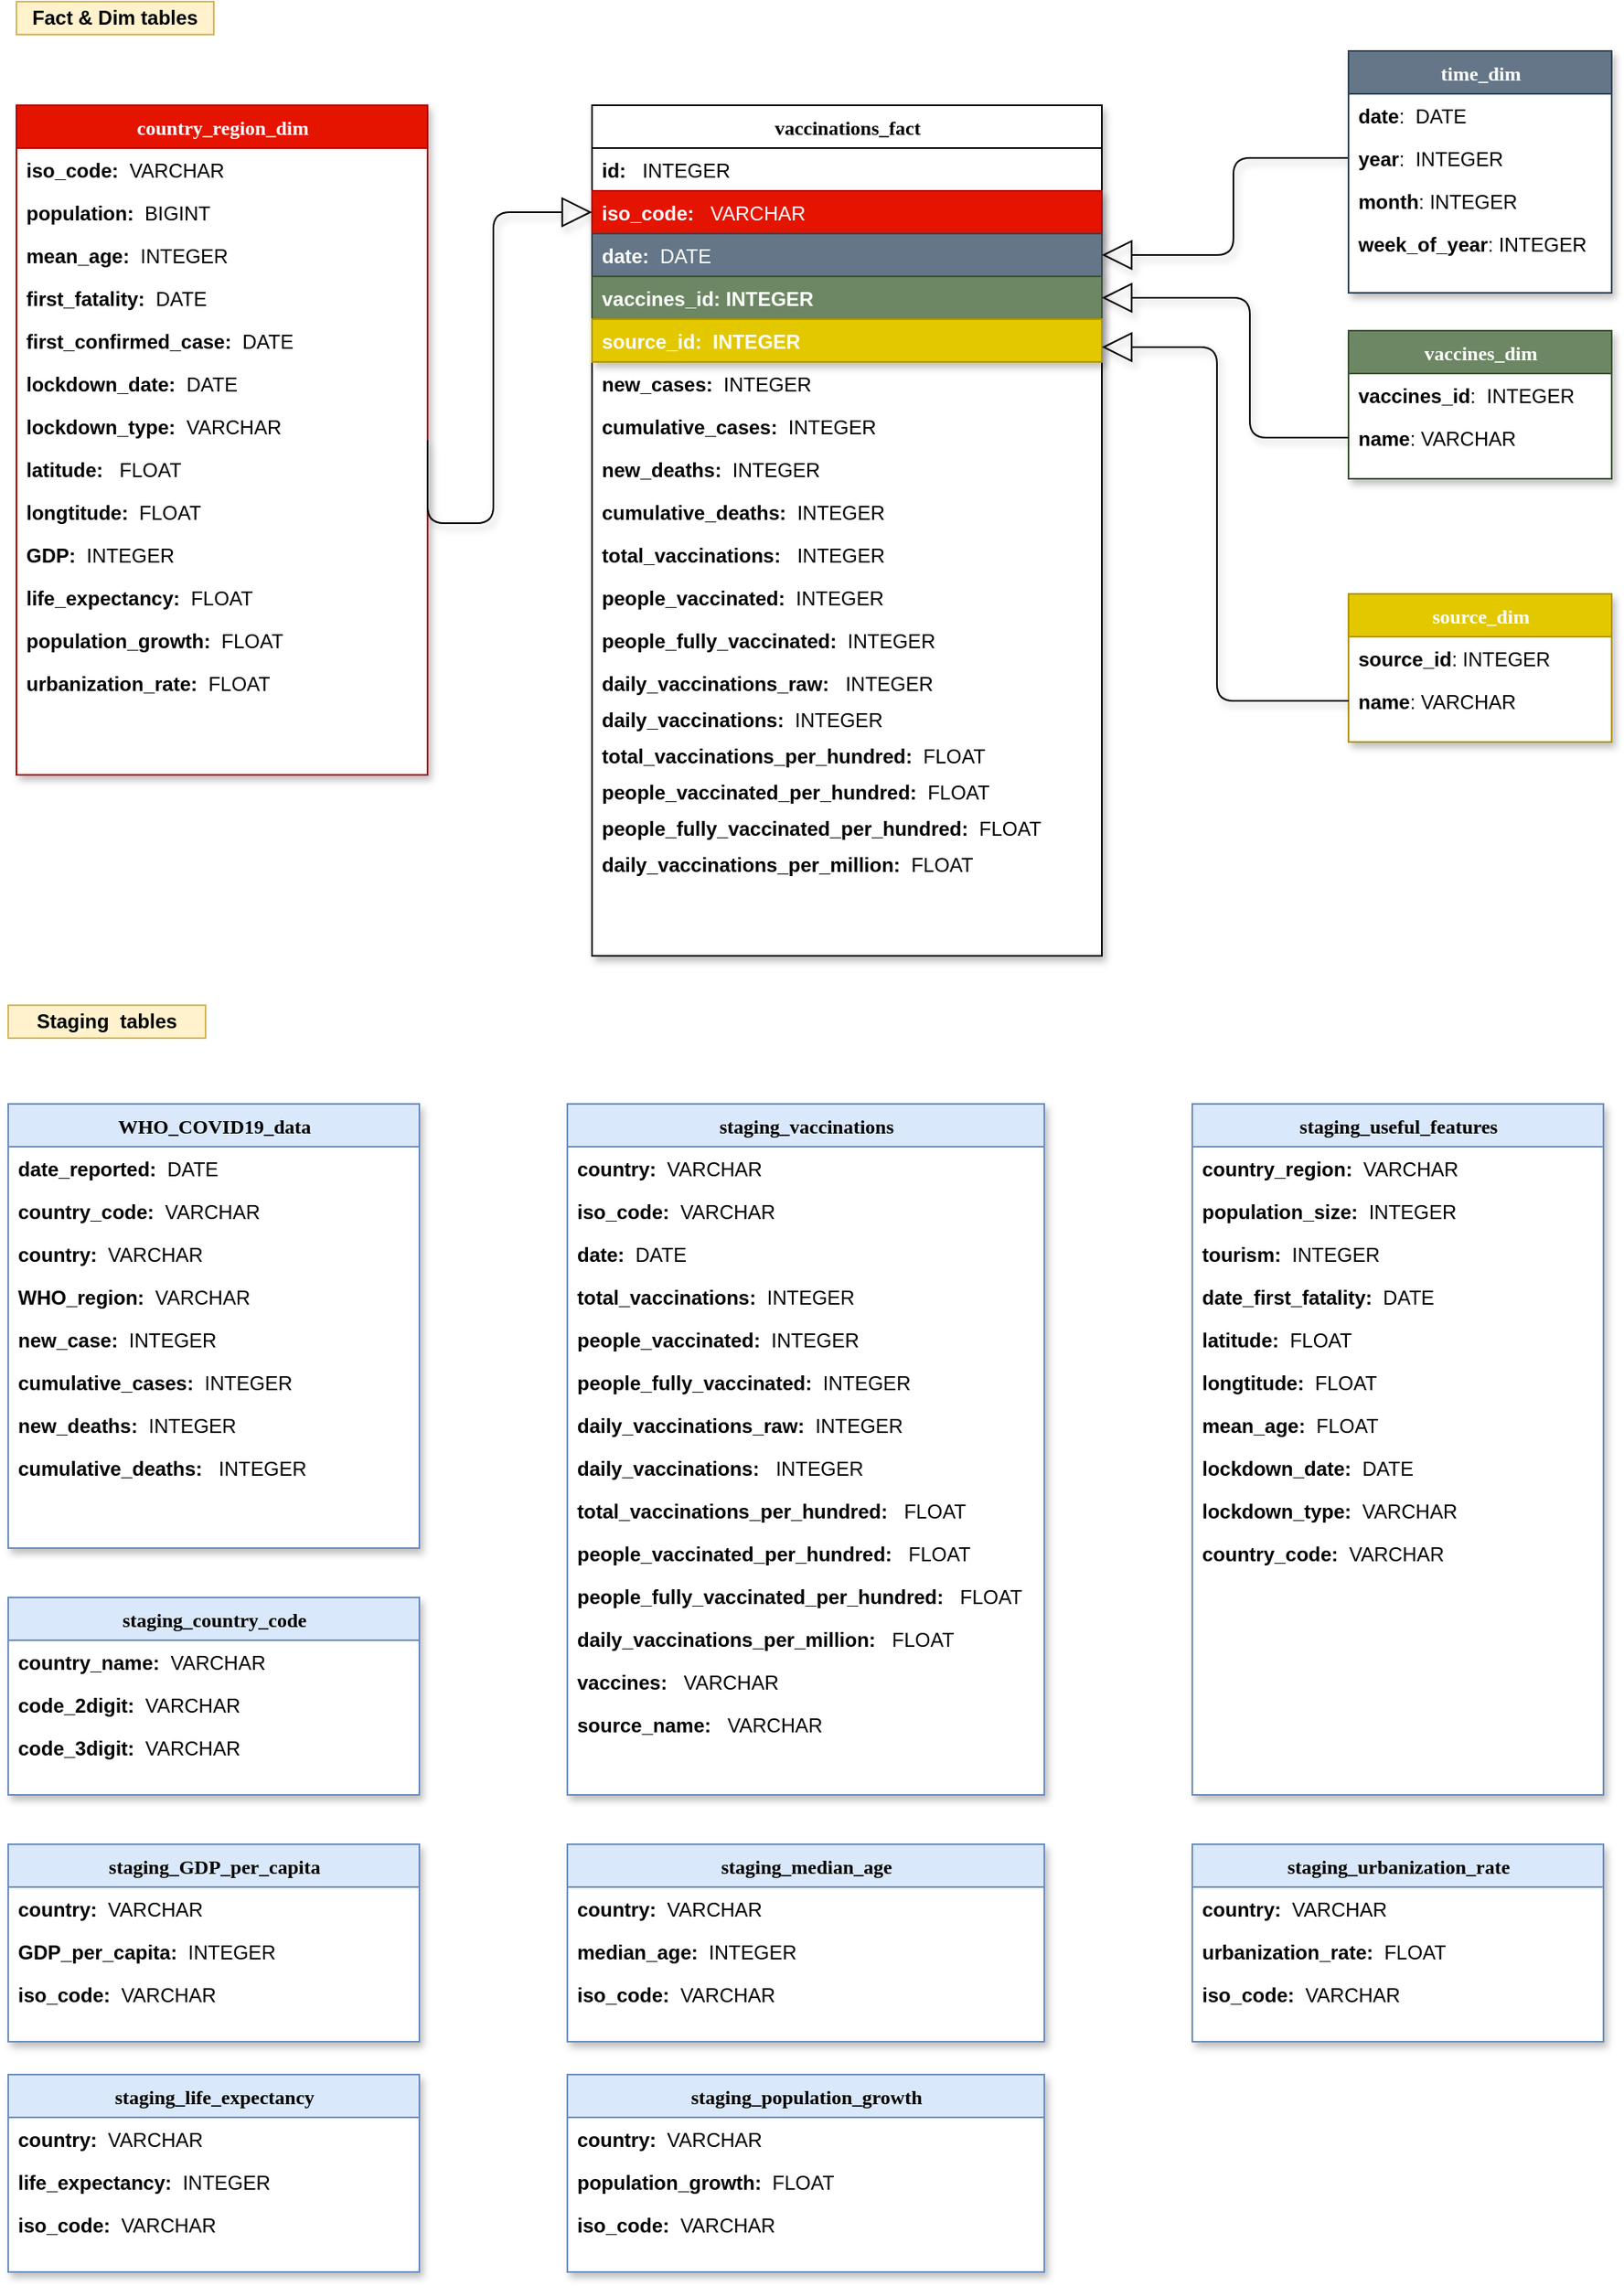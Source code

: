 <mxfile version="14.4.3" type="device"><diagram name="Page-1" id="9f46799a-70d6-7492-0946-bef42562c5a5"><mxGraphModel dx="1106" dy="848" grid="1" gridSize="10" guides="1" tooltips="1" connect="1" arrows="1" fold="1" page="1" pageScale="1" pageWidth="1100" pageHeight="850" background="#ffffff" math="0" shadow="0"><root><mxCell id="0"/><mxCell id="1" parent="0"/><mxCell id="QQiAtCHBlhYkenEBdgs2-60" value="" style="group" parent="1" vertex="1" connectable="0"><mxGeometry x="70" y="20" width="970" height="580" as="geometry"/></mxCell><mxCell id="QQiAtCHBlhYkenEBdgs2-1" value="" style="group" parent="QQiAtCHBlhYkenEBdgs2-60" vertex="1" connectable="0"><mxGeometry y="30.0" width="970" height="550.0" as="geometry"/></mxCell><mxCell id="78961159f06e98e8-17" value="country_region_dim" style="swimlane;html=1;fontStyle=1;align=center;verticalAlign=top;childLayout=stackLayout;horizontal=1;startSize=26;horizontalStack=0;resizeParent=1;resizeLast=0;collapsible=1;marginBottom=0;swimlaneFillColor=#ffffff;rounded=0;shadow=1;comic=0;labelBackgroundColor=none;strokeWidth=1;fillColor=#e51400;fontFamily=Verdana;fontSize=12;strokeColor=#B20000;fontColor=#ffffff;sketch=0;" parent="QQiAtCHBlhYkenEBdgs2-1" vertex="1"><mxGeometry y="33.0" width="250" height="407" as="geometry"/></mxCell><mxCell id="RcjT2XulL7nRYpk4kJW1-37" value="iso_code:&amp;nbsp; &lt;span style=&quot;font-weight: normal&quot;&gt;VARCHAR&lt;/span&gt;" style="text;html=1;align=left;verticalAlign=top;spacingLeft=4;spacingRight=4;whiteSpace=wrap;overflow=hidden;rotatable=0;points=[[0,0.5],[1,0.5]];portConstraint=eastwest;fontStyle=1;shadow=1;sketch=0;" parent="78961159f06e98e8-17" vertex="1"><mxGeometry y="26" width="250" height="26" as="geometry"/></mxCell><mxCell id="RcjT2XulL7nRYpk4kJW1-38" value="population:&amp;nbsp; &lt;span style=&quot;font-weight: normal&quot;&gt;BIGINT&lt;/span&gt;" style="text;html=1;align=left;verticalAlign=top;spacingLeft=4;spacingRight=4;whiteSpace=wrap;overflow=hidden;rotatable=0;points=[[0,0.5],[1,0.5]];portConstraint=eastwest;fontStyle=1;shadow=1;sketch=0;" parent="78961159f06e98e8-17" vertex="1"><mxGeometry y="52" width="250" height="26" as="geometry"/></mxCell><mxCell id="RcjT2XulL7nRYpk4kJW1-39" value="mean_age:&amp;nbsp; &lt;span style=&quot;font-weight: normal&quot;&gt;INTEGER&lt;/span&gt;" style="text;html=1;align=left;verticalAlign=top;spacingLeft=4;spacingRight=4;whiteSpace=wrap;overflow=hidden;rotatable=0;points=[[0,0.5],[1,0.5]];portConstraint=eastwest;fontStyle=1;shadow=1;sketch=0;" parent="78961159f06e98e8-17" vertex="1"><mxGeometry y="78" width="250" height="26" as="geometry"/></mxCell><mxCell id="RcjT2XulL7nRYpk4kJW1-40" value="first_fatality:&amp;nbsp; &lt;span style=&quot;font-weight: normal&quot;&gt;DATE&lt;/span&gt;" style="text;html=1;align=left;verticalAlign=top;spacingLeft=4;spacingRight=4;whiteSpace=wrap;overflow=hidden;rotatable=0;points=[[0,0.5],[1,0.5]];portConstraint=eastwest;fontStyle=1;shadow=1;sketch=0;" parent="78961159f06e98e8-17" vertex="1"><mxGeometry y="104" width="250" height="26" as="geometry"/></mxCell><mxCell id="RcjT2XulL7nRYpk4kJW1-42" value="first_confirmed_case:&amp;nbsp; &lt;span style=&quot;font-weight: normal&quot;&gt;DATE&lt;/span&gt;" style="text;html=1;align=left;verticalAlign=top;spacingLeft=4;spacingRight=4;whiteSpace=wrap;overflow=hidden;rotatable=0;points=[[0,0.5],[1,0.5]];portConstraint=eastwest;fontStyle=1;shadow=1;sketch=0;" parent="78961159f06e98e8-17" vertex="1"><mxGeometry y="130" width="250" height="26" as="geometry"/></mxCell><mxCell id="RcjT2XulL7nRYpk4kJW1-44" value="lockdown_date:&amp;nbsp; &lt;span style=&quot;font-weight: normal&quot;&gt;DATE&lt;/span&gt;" style="text;html=1;align=left;verticalAlign=top;spacingLeft=4;spacingRight=4;whiteSpace=wrap;overflow=hidden;rotatable=0;points=[[0,0.5],[1,0.5]];portConstraint=eastwest;fontStyle=1;shadow=1;sketch=0;" parent="78961159f06e98e8-17" vertex="1"><mxGeometry y="156" width="250" height="26" as="geometry"/></mxCell><mxCell id="RcjT2XulL7nRYpk4kJW1-45" value="lockdown_type:&amp;nbsp; &lt;span style=&quot;font-weight: 400&quot;&gt;VARCHAR&lt;/span&gt;" style="text;html=1;align=left;verticalAlign=top;spacingLeft=4;spacingRight=4;whiteSpace=wrap;overflow=hidden;rotatable=0;points=[[0,0.5],[1,0.5]];portConstraint=eastwest;fontStyle=1;shadow=1;sketch=0;" parent="78961159f06e98e8-17" vertex="1"><mxGeometry y="182" width="250" height="26" as="geometry"/></mxCell><mxCell id="RcjT2XulL7nRYpk4kJW1-48" value="latitude:&amp;nbsp; &lt;span style=&quot;font-weight: 400&quot;&gt;&amp;nbsp;FLOAT&lt;/span&gt;" style="text;html=1;align=left;verticalAlign=top;spacingLeft=4;spacingRight=4;whiteSpace=wrap;overflow=hidden;rotatable=0;points=[[0,0.5],[1,0.5]];portConstraint=eastwest;fontStyle=1;shadow=1;sketch=0;" parent="78961159f06e98e8-17" vertex="1"><mxGeometry y="208" width="250" height="26" as="geometry"/></mxCell><mxCell id="RcjT2XulL7nRYpk4kJW1-49" value="longtitude:&amp;nbsp; &lt;span style=&quot;font-weight: 400&quot;&gt;FLOAT&lt;/span&gt;" style="text;html=1;align=left;verticalAlign=top;spacingLeft=4;spacingRight=4;whiteSpace=wrap;overflow=hidden;rotatable=0;points=[[0,0.5],[1,0.5]];portConstraint=eastwest;fontStyle=1;shadow=1;sketch=0;" parent="78961159f06e98e8-17" vertex="1"><mxGeometry y="234" width="250" height="26" as="geometry"/></mxCell><mxCell id="RcjT2XulL7nRYpk4kJW1-50" value="GDP:&amp;nbsp; &lt;span style=&quot;font-weight: 400&quot;&gt;INTEGER&lt;/span&gt;" style="text;html=1;align=left;verticalAlign=top;spacingLeft=4;spacingRight=4;whiteSpace=wrap;overflow=hidden;rotatable=0;points=[[0,0.5],[1,0.5]];portConstraint=eastwest;fontStyle=1;shadow=1;sketch=0;" parent="78961159f06e98e8-17" vertex="1"><mxGeometry y="260" width="250" height="26" as="geometry"/></mxCell><mxCell id="RcjT2XulL7nRYpk4kJW1-51" value="life_expectancy:&amp;nbsp; &lt;span style=&quot;font-weight: normal&quot;&gt;FLOAT&lt;/span&gt;" style="text;html=1;align=left;verticalAlign=top;spacingLeft=4;spacingRight=4;whiteSpace=wrap;overflow=hidden;rotatable=0;points=[[0,0.5],[1,0.5]];portConstraint=eastwest;fontStyle=1;shadow=1;sketch=0;" parent="78961159f06e98e8-17" vertex="1"><mxGeometry y="286" width="250" height="26" as="geometry"/></mxCell><mxCell id="RcjT2XulL7nRYpk4kJW1-52" value="population_growth:&amp;nbsp; &lt;span style=&quot;font-weight: normal&quot;&gt;FLOAT&lt;/span&gt;" style="text;html=1;align=left;verticalAlign=top;spacingLeft=4;spacingRight=4;whiteSpace=wrap;overflow=hidden;rotatable=0;points=[[0,0.5],[1,0.5]];portConstraint=eastwest;fontStyle=1;shadow=1;sketch=0;" parent="78961159f06e98e8-17" vertex="1"><mxGeometry y="312" width="250" height="26" as="geometry"/></mxCell><mxCell id="RcjT2XulL7nRYpk4kJW1-53" value="urbanization_rate:&amp;nbsp; &lt;span style=&quot;font-weight: normal&quot;&gt;FLOAT&lt;/span&gt;" style="text;html=1;align=left;verticalAlign=top;spacingLeft=4;spacingRight=4;whiteSpace=wrap;overflow=hidden;rotatable=0;points=[[0,0.5],[1,0.5]];portConstraint=eastwest;fontStyle=1;shadow=1;sketch=0;" parent="78961159f06e98e8-17" vertex="1"><mxGeometry y="338" width="250" height="26" as="geometry"/></mxCell><mxCell id="78961159f06e98e8-30" value="vaccinations_fact" style="swimlane;html=1;fontStyle=1;align=center;verticalAlign=top;childLayout=stackLayout;horizontal=1;startSize=26;horizontalStack=0;resizeParent=1;resizeLast=0;collapsible=1;marginBottom=0;swimlaneFillColor=#ffffff;rounded=0;shadow=1;comic=0;labelBackgroundColor=none;strokeWidth=1;fontFamily=Verdana;fontSize=12;sketch=0;" parent="QQiAtCHBlhYkenEBdgs2-1" vertex="1"><mxGeometry x="350" y="33.0" width="310" height="517" as="geometry"><mxRectangle x="430" y="83" width="100" height="26" as="alternateBounds"/></mxGeometry></mxCell><mxCell id="78961159f06e98e8-31" value="id:&amp;nbsp; &lt;span style=&quot;font-weight: 400&quot;&gt;&amp;nbsp;INTEGER&lt;/span&gt;" style="text;html=1;strokeColor=none;fillColor=none;align=left;verticalAlign=top;spacingLeft=4;spacingRight=4;whiteSpace=wrap;overflow=hidden;rotatable=0;points=[[0,0.5],[1,0.5]];portConstraint=eastwest;fontStyle=1;shadow=1;sketch=0;" parent="78961159f06e98e8-30" vertex="1"><mxGeometry y="26" width="310" height="26" as="geometry"/></mxCell><mxCell id="RcjT2XulL7nRYpk4kJW1-4" value="iso_code:&amp;nbsp; &lt;span style=&quot;font-weight: 400&quot;&gt;&amp;nbsp;VARCHAR&lt;/span&gt;" style="text;html=1;align=left;verticalAlign=top;spacingLeft=4;spacingRight=4;whiteSpace=wrap;overflow=hidden;rotatable=0;points=[[0,0.5],[1,0.5]];portConstraint=eastwest;fontStyle=1;fillColor=#e51400;strokeColor=#B20000;fontColor=#ffffff;shadow=1;sketch=0;" parent="78961159f06e98e8-30" vertex="1"><mxGeometry y="52" width="310" height="26" as="geometry"/></mxCell><mxCell id="RcjT2XulL7nRYpk4kJW1-1" value="date:&amp;nbsp; &lt;span style=&quot;font-weight: normal&quot;&gt;DATE&lt;/span&gt;" style="text;html=1;align=left;verticalAlign=top;spacingLeft=4;spacingRight=4;whiteSpace=wrap;overflow=hidden;rotatable=0;points=[[0,0.5],[1,0.5]];portConstraint=eastwest;fontStyle=1;fillColor=#647687;strokeColor=#314354;fontColor=#ffffff;shadow=1;sketch=0;" parent="78961159f06e98e8-30" vertex="1"><mxGeometry y="78" width="310" height="26" as="geometry"/></mxCell><mxCell id="RcjT2XulL7nRYpk4kJW1-2" value="vaccines_id: INTEGER" style="text;html=1;align=left;verticalAlign=top;spacingLeft=4;spacingRight=4;whiteSpace=wrap;overflow=hidden;rotatable=0;points=[[0,0.5],[1,0.5]];portConstraint=eastwest;fontStyle=1;fillColor=#6d8764;strokeColor=#3A5431;fontColor=#ffffff;shadow=1;sketch=0;" parent="78961159f06e98e8-30" vertex="1"><mxGeometry y="104" width="310" height="26" as="geometry"/></mxCell><mxCell id="RcjT2XulL7nRYpk4kJW1-3" value="source_id:&amp;nbsp; INTEGER" style="text;html=1;align=left;verticalAlign=top;spacingLeft=4;spacingRight=4;whiteSpace=wrap;overflow=hidden;rotatable=0;points=[[0,0.5],[1,0.5]];portConstraint=eastwest;fontStyle=1;fillColor=#e3c800;strokeColor=#B09500;fontColor=#ffffff;shadow=1;sketch=0;" parent="78961159f06e98e8-30" vertex="1"><mxGeometry y="130" width="310" height="26" as="geometry"/></mxCell><mxCell id="RcjT2XulL7nRYpk4kJW1-30" value="new_cases:&amp;nbsp; &lt;span style=&quot;font-weight: normal&quot;&gt;INTEGER&lt;/span&gt;" style="text;html=1;align=left;verticalAlign=top;spacingLeft=4;spacingRight=4;whiteSpace=wrap;overflow=hidden;rotatable=0;points=[[0,0.5],[1,0.5]];portConstraint=eastwest;fontStyle=1;shadow=1;sketch=0;" parent="78961159f06e98e8-30" vertex="1"><mxGeometry y="156" width="310" height="26" as="geometry"/></mxCell><mxCell id="RcjT2XulL7nRYpk4kJW1-31" value="cumulative_cases:&amp;nbsp; &lt;span style=&quot;font-weight: normal&quot;&gt;INTEGER&lt;/span&gt;" style="text;html=1;align=left;verticalAlign=top;spacingLeft=4;spacingRight=4;whiteSpace=wrap;overflow=hidden;rotatable=0;points=[[0,0.5],[1,0.5]];portConstraint=eastwest;fontStyle=1;shadow=1;sketch=0;" parent="78961159f06e98e8-30" vertex="1"><mxGeometry y="182" width="310" height="26" as="geometry"/></mxCell><mxCell id="RcjT2XulL7nRYpk4kJW1-32" value="new_deaths:&amp;nbsp; &lt;span style=&quot;font-weight: normal&quot;&gt;INTEGER&lt;/span&gt;" style="text;html=1;align=left;verticalAlign=top;spacingLeft=4;spacingRight=4;whiteSpace=wrap;overflow=hidden;rotatable=0;points=[[0,0.5],[1,0.5]];portConstraint=eastwest;fontStyle=1;shadow=1;sketch=0;" parent="78961159f06e98e8-30" vertex="1"><mxGeometry y="208" width="310" height="26" as="geometry"/></mxCell><mxCell id="RcjT2XulL7nRYpk4kJW1-33" value="cumulative_deaths:&amp;nbsp; &lt;span style=&quot;font-weight: normal&quot;&gt;INTEGER&lt;/span&gt;" style="text;html=1;align=left;verticalAlign=top;spacingLeft=4;spacingRight=4;whiteSpace=wrap;overflow=hidden;rotatable=0;points=[[0,0.5],[1,0.5]];portConstraint=eastwest;fontStyle=1;shadow=1;sketch=0;" parent="78961159f06e98e8-30" vertex="1"><mxGeometry y="234" width="310" height="26" as="geometry"/></mxCell><mxCell id="RcjT2XulL7nRYpk4kJW1-5" value="total_vaccinations:&amp;nbsp; &lt;span style=&quot;font-weight: 400&quot;&gt;&amp;nbsp;INTEGER&lt;/span&gt;" style="text;html=1;strokeColor=none;fillColor=none;align=left;verticalAlign=top;spacingLeft=4;spacingRight=4;whiteSpace=wrap;overflow=hidden;rotatable=0;points=[[0,0.5],[1,0.5]];portConstraint=eastwest;fontStyle=1;shadow=1;sketch=0;" parent="78961159f06e98e8-30" vertex="1"><mxGeometry y="260" width="310" height="26" as="geometry"/></mxCell><mxCell id="RcjT2XulL7nRYpk4kJW1-34" value="people_vaccinated:&amp;nbsp; &lt;span style=&quot;font-weight: normal&quot;&gt;INTEGER&lt;/span&gt;" style="text;html=1;strokeColor=none;fillColor=none;align=left;verticalAlign=top;spacingLeft=4;spacingRight=4;whiteSpace=wrap;overflow=hidden;rotatable=0;points=[[0,0.5],[1,0.5]];portConstraint=eastwest;fontStyle=1;shadow=1;sketch=0;" parent="78961159f06e98e8-30" vertex="1"><mxGeometry y="286" width="310" height="26" as="geometry"/></mxCell><mxCell id="RcjT2XulL7nRYpk4kJW1-7" value="people_fully_vaccinated:&amp;nbsp; &lt;span style=&quot;font-weight: normal&quot;&gt;INTEGER&lt;/span&gt;" style="text;html=1;strokeColor=none;fillColor=none;align=left;verticalAlign=top;spacingLeft=4;spacingRight=4;whiteSpace=wrap;overflow=hidden;rotatable=0;points=[[0,0.5],[1,0.5]];portConstraint=eastwest;fontStyle=1;shadow=1;sketch=0;" parent="78961159f06e98e8-30" vertex="1"><mxGeometry y="312" width="310" height="26" as="geometry"/></mxCell><mxCell id="RcjT2XulL7nRYpk4kJW1-8" value="daily_vaccinations_raw:&amp;nbsp; &lt;span style=&quot;font-weight: 400&quot;&gt;&amp;nbsp;INTEGER&lt;/span&gt;" style="text;html=1;strokeColor=none;fillColor=none;align=left;verticalAlign=top;spacingLeft=4;spacingRight=4;whiteSpace=wrap;overflow=hidden;rotatable=0;points=[[0,0.5],[1,0.5]];portConstraint=eastwest;fontStyle=1;shadow=1;sketch=0;" parent="78961159f06e98e8-30" vertex="1"><mxGeometry y="338" width="310" height="22" as="geometry"/></mxCell><mxCell id="RcjT2XulL7nRYpk4kJW1-9" value="daily_vaccinations:&amp;nbsp; &lt;span style=&quot;font-weight: normal&quot;&gt;INTEGER&lt;/span&gt;&amp;nbsp;" style="text;html=1;strokeColor=none;fillColor=none;align=left;verticalAlign=top;spacingLeft=4;spacingRight=4;whiteSpace=wrap;overflow=hidden;rotatable=0;points=[[0,0.5],[1,0.5]];portConstraint=eastwest;fontStyle=1;shadow=1;sketch=0;" parent="78961159f06e98e8-30" vertex="1"><mxGeometry y="360" width="310" height="22" as="geometry"/></mxCell><mxCell id="RcjT2XulL7nRYpk4kJW1-10" value="total_vaccinations_per_hundred:&amp;nbsp; &lt;span style=&quot;font-weight: normal&quot;&gt;FLOAT&lt;/span&gt;" style="text;html=1;strokeColor=none;fillColor=none;align=left;verticalAlign=top;spacingLeft=4;spacingRight=4;whiteSpace=wrap;overflow=hidden;rotatable=0;points=[[0,0.5],[1,0.5]];portConstraint=eastwest;fontStyle=1;shadow=1;sketch=0;" parent="78961159f06e98e8-30" vertex="1"><mxGeometry y="382" width="310" height="22" as="geometry"/></mxCell><mxCell id="RcjT2XulL7nRYpk4kJW1-13" value="people_vaccinated_per_hundred:&amp;nbsp;&amp;nbsp;&lt;span style=&quot;font-weight: 400&quot;&gt;FLOAT&lt;/span&gt;" style="text;html=1;strokeColor=none;fillColor=none;align=left;verticalAlign=top;spacingLeft=4;spacingRight=4;whiteSpace=wrap;overflow=hidden;rotatable=0;points=[[0,0.5],[1,0.5]];portConstraint=eastwest;fontStyle=1;shadow=1;sketch=0;" parent="78961159f06e98e8-30" vertex="1"><mxGeometry y="404" width="310" height="22" as="geometry"/></mxCell><mxCell id="RcjT2XulL7nRYpk4kJW1-14" value="people_fully_vaccinated_per_hundred:&amp;nbsp;&amp;nbsp;&lt;span style=&quot;font-weight: 400&quot;&gt;FLOAT&lt;/span&gt;" style="text;html=1;strokeColor=none;fillColor=none;align=left;verticalAlign=top;spacingLeft=4;spacingRight=4;whiteSpace=wrap;overflow=hidden;rotatable=0;points=[[0,0.5],[1,0.5]];portConstraint=eastwest;fontStyle=1;shadow=1;sketch=0;" parent="78961159f06e98e8-30" vertex="1"><mxGeometry y="426" width="310" height="22" as="geometry"/></mxCell><mxCell id="RcjT2XulL7nRYpk4kJW1-35" value="daily_vaccinations_per_million:&amp;nbsp;&amp;nbsp;&lt;span style=&quot;font-weight: 400&quot;&gt;FLOAT&lt;/span&gt;" style="text;html=1;strokeColor=none;fillColor=none;align=left;verticalAlign=top;spacingLeft=4;spacingRight=4;whiteSpace=wrap;overflow=hidden;rotatable=0;points=[[0,0.5],[1,0.5]];portConstraint=eastwest;fontStyle=1;shadow=1;sketch=0;" parent="78961159f06e98e8-30" vertex="1"><mxGeometry y="448" width="310" height="22" as="geometry"/></mxCell><mxCell id="78961159f06e98e8-126" style="edgeStyle=orthogonalEdgeStyle;html=1;labelBackgroundColor=none;startFill=0;startSize=8;endArrow=block;endFill=0;endSize=16;fontFamily=Verdana;fontSize=12;exitX=0;exitY=0.5;exitDx=0;exitDy=0;shadow=1;sketch=0;" parent="QQiAtCHBlhYkenEBdgs2-1" source="78961159f06e98e8-110" target="RcjT2XulL7nRYpk4kJW1-1" edge="1"><mxGeometry relative="1" as="geometry"><Array as="points"><mxPoint x="740" y="65.0"/><mxPoint x="740" y="124.0"/></Array></mxGeometry></mxCell><mxCell id="78961159f06e98e8-108" value="time_dim" style="swimlane;html=1;fontStyle=1;align=center;verticalAlign=top;childLayout=stackLayout;horizontal=1;startSize=26;horizontalStack=0;resizeParent=1;resizeLast=0;collapsible=1;marginBottom=0;swimlaneFillColor=#ffffff;rounded=0;shadow=1;comic=0;labelBackgroundColor=none;strokeWidth=1;fontFamily=Verdana;fontSize=12;fillColor=#647687;strokeColor=#314354;fontColor=#ffffff;sketch=0;" parent="QQiAtCHBlhYkenEBdgs2-1" vertex="1"><mxGeometry x="810" width="160" height="147" as="geometry"/></mxCell><mxCell id="78961159f06e98e8-109" value="&lt;b&gt;date&lt;/b&gt;:&amp;nbsp; DATE" style="text;html=1;strokeColor=none;fillColor=none;align=left;verticalAlign=top;spacingLeft=4;spacingRight=4;whiteSpace=wrap;overflow=hidden;rotatable=0;points=[[0,0.5],[1,0.5]];portConstraint=eastwest;shadow=1;sketch=0;" parent="78961159f06e98e8-108" vertex="1"><mxGeometry y="26" width="160" height="26" as="geometry"/></mxCell><mxCell id="78961159f06e98e8-110" value="&lt;b&gt;year&lt;/b&gt;:&amp;nbsp; INTEGER" style="text;html=1;strokeColor=none;fillColor=none;align=left;verticalAlign=top;spacingLeft=4;spacingRight=4;whiteSpace=wrap;overflow=hidden;rotatable=0;points=[[0,0.5],[1,0.5]];portConstraint=eastwest;shadow=1;sketch=0;" parent="78961159f06e98e8-108" vertex="1"><mxGeometry y="52" width="160" height="26" as="geometry"/></mxCell><mxCell id="78961159f06e98e8-120" value="&lt;b&gt;month&lt;/b&gt;: INTEGER" style="text;html=1;strokeColor=none;fillColor=none;align=left;verticalAlign=top;spacingLeft=4;spacingRight=4;whiteSpace=wrap;overflow=hidden;rotatable=0;points=[[0,0.5],[1,0.5]];portConstraint=eastwest;shadow=1;sketch=0;" parent="78961159f06e98e8-108" vertex="1"><mxGeometry y="78" width="160" height="26" as="geometry"/></mxCell><mxCell id="RcjT2XulL7nRYpk4kJW1-16" value="&lt;b&gt;week_of_year&lt;/b&gt;: INTEGER" style="text;html=1;strokeColor=none;fillColor=none;align=left;verticalAlign=top;spacingLeft=4;spacingRight=4;whiteSpace=wrap;overflow=hidden;rotatable=0;points=[[0,0.5],[1,0.5]];portConstraint=eastwest;shadow=1;sketch=0;" parent="78961159f06e98e8-108" vertex="1"><mxGeometry y="104" width="160" height="26" as="geometry"/></mxCell><mxCell id="RcjT2XulL7nRYpk4kJW1-17" value="vaccines_dim" style="swimlane;html=1;fontStyle=1;align=center;verticalAlign=top;childLayout=stackLayout;horizontal=1;startSize=26;horizontalStack=0;resizeParent=1;resizeLast=0;collapsible=1;marginBottom=0;swimlaneFillColor=#ffffff;rounded=0;shadow=1;comic=0;labelBackgroundColor=none;strokeWidth=1;fontFamily=Verdana;fontSize=12;fillColor=#6d8764;strokeColor=#3A5431;fontColor=#ffffff;sketch=0;" parent="QQiAtCHBlhYkenEBdgs2-1" vertex="1"><mxGeometry x="810" y="170.0" width="160" height="90" as="geometry"/></mxCell><mxCell id="RcjT2XulL7nRYpk4kJW1-18" value="&lt;b&gt;vaccines_id&lt;/b&gt;:&amp;nbsp; INTEGER" style="text;html=1;strokeColor=none;fillColor=none;align=left;verticalAlign=top;spacingLeft=4;spacingRight=4;whiteSpace=wrap;overflow=hidden;rotatable=0;points=[[0,0.5],[1,0.5]];portConstraint=eastwest;shadow=1;sketch=0;" parent="RcjT2XulL7nRYpk4kJW1-17" vertex="1"><mxGeometry y="26" width="160" height="26" as="geometry"/></mxCell><mxCell id="RcjT2XulL7nRYpk4kJW1-19" value="&lt;b&gt;name&lt;/b&gt;: VARCHAR" style="text;html=1;strokeColor=none;fillColor=none;align=left;verticalAlign=top;spacingLeft=4;spacingRight=4;whiteSpace=wrap;overflow=hidden;rotatable=0;points=[[0,0.5],[1,0.5]];portConstraint=eastwest;shadow=1;sketch=0;" parent="RcjT2XulL7nRYpk4kJW1-17" vertex="1"><mxGeometry y="52" width="160" height="26" as="geometry"/></mxCell><mxCell id="RcjT2XulL7nRYpk4kJW1-23" style="edgeStyle=orthogonalEdgeStyle;html=1;labelBackgroundColor=none;startFill=0;startSize=8;endArrow=block;endFill=0;endSize=16;fontFamily=Verdana;fontSize=12;exitX=0;exitY=0.5;exitDx=0;exitDy=0;shadow=1;sketch=0;" parent="QQiAtCHBlhYkenEBdgs2-1" source="RcjT2XulL7nRYpk4kJW1-19" target="RcjT2XulL7nRYpk4kJW1-2" edge="1"><mxGeometry relative="1" as="geometry"><Array as="points"><mxPoint x="750" y="235.0"/><mxPoint x="750" y="150.0"/></Array><mxPoint x="820" y="375.0" as="sourcePoint"/><mxPoint x="670" y="434.0" as="targetPoint"/></mxGeometry></mxCell><mxCell id="RcjT2XulL7nRYpk4kJW1-24" value="source_dim" style="swimlane;html=1;fontStyle=1;align=center;verticalAlign=top;childLayout=stackLayout;horizontal=1;startSize=26;horizontalStack=0;resizeParent=1;resizeLast=0;collapsible=1;marginBottom=0;swimlaneFillColor=#ffffff;rounded=0;shadow=1;comic=0;labelBackgroundColor=none;strokeWidth=1;fontFamily=Verdana;fontSize=12;fillColor=#e3c800;strokeColor=#B09500;fontColor=#ffffff;sketch=0;" parent="QQiAtCHBlhYkenEBdgs2-1" vertex="1"><mxGeometry x="810" y="330.0" width="160" height="90" as="geometry"/></mxCell><mxCell id="RcjT2XulL7nRYpk4kJW1-25" value="&lt;b&gt;source_id&lt;/b&gt;: INTEGER" style="text;html=1;strokeColor=none;fillColor=none;align=left;verticalAlign=top;spacingLeft=4;spacingRight=4;whiteSpace=wrap;overflow=hidden;rotatable=0;points=[[0,0.5],[1,0.5]];portConstraint=eastwest;shadow=1;sketch=0;" parent="RcjT2XulL7nRYpk4kJW1-24" vertex="1"><mxGeometry y="26" width="160" height="26" as="geometry"/></mxCell><mxCell id="RcjT2XulL7nRYpk4kJW1-26" value="&lt;b&gt;name&lt;/b&gt;: VARCHAR" style="text;html=1;strokeColor=none;fillColor=none;align=left;verticalAlign=top;spacingLeft=4;spacingRight=4;whiteSpace=wrap;overflow=hidden;rotatable=0;points=[[0,0.5],[1,0.5]];portConstraint=eastwest;shadow=1;sketch=0;" parent="RcjT2XulL7nRYpk4kJW1-24" vertex="1"><mxGeometry y="52" width="160" height="26" as="geometry"/></mxCell><mxCell id="RcjT2XulL7nRYpk4kJW1-28" style="edgeStyle=orthogonalEdgeStyle;html=1;labelBackgroundColor=none;startFill=0;startSize=8;endArrow=block;endFill=0;endSize=16;fontFamily=Verdana;fontSize=12;exitX=0;exitY=0.5;exitDx=0;exitDy=0;shadow=1;sketch=0;" parent="QQiAtCHBlhYkenEBdgs2-1" source="RcjT2XulL7nRYpk4kJW1-26" edge="1"><mxGeometry relative="1" as="geometry"><Array as="points"><mxPoint x="730" y="395.0"/><mxPoint x="730" y="180.0"/></Array><mxPoint x="810" y="265.0" as="sourcePoint"/><mxPoint x="660" y="180.0" as="targetPoint"/></mxGeometry></mxCell><mxCell id="RcjT2XulL7nRYpk4kJW1-36" style="edgeStyle=orthogonalEdgeStyle;html=1;labelBackgroundColor=none;startFill=0;startSize=8;endArrow=block;endFill=0;endSize=16;fontFamily=Verdana;fontSize=12;exitX=1;exitY=0.5;exitDx=0;exitDy=0;entryX=0;entryY=0.5;entryDx=0;entryDy=0;shadow=1;sketch=0;" parent="QQiAtCHBlhYkenEBdgs2-1" source="78961159f06e98e8-17" target="RcjT2XulL7nRYpk4kJW1-4" edge="1"><mxGeometry relative="1" as="geometry"><Array as="points"><mxPoint x="290" y="287.0"/><mxPoint x="290" y="98.0"/></Array><mxPoint x="360" y="35.0" as="sourcePoint"/><mxPoint x="210" y="94.0" as="targetPoint"/></mxGeometry></mxCell><mxCell id="QQiAtCHBlhYkenEBdgs2-58" value="Fact &amp;amp; Dim tables" style="text;html=1;strokeColor=#d6b656;fillColor=#fff2cc;align=center;verticalAlign=middle;whiteSpace=wrap;rounded=0;fontStyle=1" parent="QQiAtCHBlhYkenEBdgs2-60" vertex="1"><mxGeometry width="120" height="20" as="geometry"/></mxCell><mxCell id="QQiAtCHBlhYkenEBdgs2-81" value="" style="group" parent="1" vertex="1" connectable="0"><mxGeometry x="65" y="630" width="970" height="770" as="geometry"/></mxCell><mxCell id="QQiAtCHBlhYkenEBdgs2-2" value="WHO_COVID19_data" style="swimlane;html=1;fontStyle=1;align=center;verticalAlign=top;childLayout=stackLayout;horizontal=1;startSize=26;horizontalStack=0;resizeParent=1;resizeLast=0;collapsible=1;marginBottom=0;swimlaneFillColor=#ffffff;rounded=0;shadow=1;comic=0;labelBackgroundColor=none;strokeWidth=1;fillColor=#dae8fc;fontFamily=Verdana;fontSize=12;strokeColor=#6c8ebf;sketch=0;" parent="QQiAtCHBlhYkenEBdgs2-81" vertex="1"><mxGeometry y="60" width="250" height="270" as="geometry"/></mxCell><mxCell id="QQiAtCHBlhYkenEBdgs2-3" value="date_reported:&amp;nbsp; &lt;span style=&quot;font-weight: 400&quot;&gt;DATE&lt;/span&gt;" style="text;html=1;align=left;verticalAlign=top;spacingLeft=4;spacingRight=4;whiteSpace=wrap;overflow=hidden;rotatable=0;points=[[0,0.5],[1,0.5]];portConstraint=eastwest;fontStyle=1;shadow=1;sketch=0;" parent="QQiAtCHBlhYkenEBdgs2-2" vertex="1"><mxGeometry y="26" width="250" height="26" as="geometry"/></mxCell><mxCell id="QQiAtCHBlhYkenEBdgs2-4" value="country_code:&amp;nbsp; &lt;span style=&quot;font-weight: normal&quot;&gt;VARCHAR&lt;/span&gt;" style="text;html=1;align=left;verticalAlign=top;spacingLeft=4;spacingRight=4;whiteSpace=wrap;overflow=hidden;rotatable=0;points=[[0,0.5],[1,0.5]];portConstraint=eastwest;fontStyle=1;shadow=1;sketch=0;" parent="QQiAtCHBlhYkenEBdgs2-2" vertex="1"><mxGeometry y="52" width="250" height="26" as="geometry"/></mxCell><mxCell id="QQiAtCHBlhYkenEBdgs2-5" value="country:&amp;nbsp; &lt;span style=&quot;font-weight: 400&quot;&gt;VARCHAR&lt;/span&gt;" style="text;html=1;align=left;verticalAlign=top;spacingLeft=4;spacingRight=4;whiteSpace=wrap;overflow=hidden;rotatable=0;points=[[0,0.5],[1,0.5]];portConstraint=eastwest;fontStyle=1;shadow=1;sketch=0;" parent="QQiAtCHBlhYkenEBdgs2-2" vertex="1"><mxGeometry y="78" width="250" height="26" as="geometry"/></mxCell><mxCell id="QQiAtCHBlhYkenEBdgs2-6" value="WHO_region:&amp;nbsp; &lt;span style=&quot;font-weight: normal&quot;&gt;VARCHAR&lt;/span&gt;" style="text;html=1;align=left;verticalAlign=top;spacingLeft=4;spacingRight=4;whiteSpace=wrap;overflow=hidden;rotatable=0;points=[[0,0.5],[1,0.5]];portConstraint=eastwest;fontStyle=1;shadow=1;sketch=0;" parent="QQiAtCHBlhYkenEBdgs2-2" vertex="1"><mxGeometry y="104" width="250" height="26" as="geometry"/></mxCell><mxCell id="QQiAtCHBlhYkenEBdgs2-7" value="new_case:&amp;nbsp; &lt;span style=&quot;font-weight: normal&quot;&gt;INTEGER&lt;/span&gt;" style="text;html=1;align=left;verticalAlign=top;spacingLeft=4;spacingRight=4;whiteSpace=wrap;overflow=hidden;rotatable=0;points=[[0,0.5],[1,0.5]];portConstraint=eastwest;fontStyle=1;shadow=1;sketch=0;" parent="QQiAtCHBlhYkenEBdgs2-2" vertex="1"><mxGeometry y="130" width="250" height="26" as="geometry"/></mxCell><mxCell id="QQiAtCHBlhYkenEBdgs2-8" value="cumulative_cases:&amp;nbsp; &lt;span style=&quot;font-weight: normal&quot;&gt;INTEGER&lt;/span&gt;" style="text;html=1;align=left;verticalAlign=top;spacingLeft=4;spacingRight=4;whiteSpace=wrap;overflow=hidden;rotatable=0;points=[[0,0.5],[1,0.5]];portConstraint=eastwest;fontStyle=1;shadow=1;sketch=0;" parent="QQiAtCHBlhYkenEBdgs2-2" vertex="1"><mxGeometry y="156" width="250" height="26" as="geometry"/></mxCell><mxCell id="QQiAtCHBlhYkenEBdgs2-9" value="new_deaths:&amp;nbsp; &lt;span style=&quot;font-weight: 400&quot;&gt;INTEGER&lt;/span&gt;" style="text;html=1;align=left;verticalAlign=top;spacingLeft=4;spacingRight=4;whiteSpace=wrap;overflow=hidden;rotatable=0;points=[[0,0.5],[1,0.5]];portConstraint=eastwest;fontStyle=1;shadow=1;sketch=0;" parent="QQiAtCHBlhYkenEBdgs2-2" vertex="1"><mxGeometry y="182" width="250" height="26" as="geometry"/></mxCell><mxCell id="QQiAtCHBlhYkenEBdgs2-10" value="cumulative_deaths:&amp;nbsp; &lt;span style=&quot;font-weight: 400&quot;&gt;&amp;nbsp;INTEGER&lt;/span&gt;" style="text;html=1;align=left;verticalAlign=top;spacingLeft=4;spacingRight=4;whiteSpace=wrap;overflow=hidden;rotatable=0;points=[[0,0.5],[1,0.5]];portConstraint=eastwest;fontStyle=1;shadow=1;sketch=0;" parent="QQiAtCHBlhYkenEBdgs2-2" vertex="1"><mxGeometry y="208" width="250" height="26" as="geometry"/></mxCell><mxCell id="QQiAtCHBlhYkenEBdgs2-16" value="staging_vaccinations" style="swimlane;html=1;fontStyle=1;align=center;verticalAlign=top;childLayout=stackLayout;horizontal=1;startSize=26;horizontalStack=0;resizeParent=1;resizeLast=0;collapsible=1;marginBottom=0;swimlaneFillColor=#ffffff;rounded=0;shadow=1;comic=0;labelBackgroundColor=none;strokeWidth=1;fillColor=#dae8fc;fontFamily=Verdana;fontSize=12;strokeColor=#6c8ebf;sketch=0;" parent="QQiAtCHBlhYkenEBdgs2-81" vertex="1"><mxGeometry x="340" y="60" width="290" height="420" as="geometry"/></mxCell><mxCell id="QQiAtCHBlhYkenEBdgs2-17" value="country:&amp;nbsp; &lt;span style=&quot;font-weight: 400&quot;&gt;VARCHAR&lt;/span&gt;" style="text;html=1;align=left;verticalAlign=top;spacingLeft=4;spacingRight=4;whiteSpace=wrap;overflow=hidden;rotatable=0;points=[[0,0.5],[1,0.5]];portConstraint=eastwest;fontStyle=1;shadow=1;sketch=0;" parent="QQiAtCHBlhYkenEBdgs2-16" vertex="1"><mxGeometry y="26" width="290" height="26" as="geometry"/></mxCell><mxCell id="QQiAtCHBlhYkenEBdgs2-18" value="iso_code:&amp;nbsp; &lt;span style=&quot;font-weight: normal&quot;&gt;VARCHAR&lt;/span&gt;" style="text;html=1;align=left;verticalAlign=top;spacingLeft=4;spacingRight=4;whiteSpace=wrap;overflow=hidden;rotatable=0;points=[[0,0.5],[1,0.5]];portConstraint=eastwest;fontStyle=1;shadow=1;sketch=0;" parent="QQiAtCHBlhYkenEBdgs2-16" vertex="1"><mxGeometry y="52" width="290" height="26" as="geometry"/></mxCell><mxCell id="QQiAtCHBlhYkenEBdgs2-19" value="date:&amp;nbsp; &lt;span style=&quot;font-weight: 400&quot;&gt;DATE&lt;/span&gt;" style="text;html=1;align=left;verticalAlign=top;spacingLeft=4;spacingRight=4;whiteSpace=wrap;overflow=hidden;rotatable=0;points=[[0,0.5],[1,0.5]];portConstraint=eastwest;fontStyle=1;shadow=1;sketch=0;" parent="QQiAtCHBlhYkenEBdgs2-16" vertex="1"><mxGeometry y="78" width="290" height="26" as="geometry"/></mxCell><mxCell id="QQiAtCHBlhYkenEBdgs2-20" value="total_vaccinations:&amp;nbsp; &lt;span style=&quot;font-weight: normal&quot;&gt;INTEGER&lt;/span&gt;" style="text;html=1;align=left;verticalAlign=top;spacingLeft=4;spacingRight=4;whiteSpace=wrap;overflow=hidden;rotatable=0;points=[[0,0.5],[1,0.5]];portConstraint=eastwest;fontStyle=1;shadow=1;sketch=0;" parent="QQiAtCHBlhYkenEBdgs2-16" vertex="1"><mxGeometry y="104" width="290" height="26" as="geometry"/></mxCell><mxCell id="QQiAtCHBlhYkenEBdgs2-21" value="people_vaccinated:&amp;nbsp; &lt;span style=&quot;font-weight: normal&quot;&gt;INTEGER&lt;/span&gt;" style="text;html=1;align=left;verticalAlign=top;spacingLeft=4;spacingRight=4;whiteSpace=wrap;overflow=hidden;rotatable=0;points=[[0,0.5],[1,0.5]];portConstraint=eastwest;fontStyle=1;shadow=1;sketch=0;" parent="QQiAtCHBlhYkenEBdgs2-16" vertex="1"><mxGeometry y="130" width="290" height="26" as="geometry"/></mxCell><mxCell id="QQiAtCHBlhYkenEBdgs2-22" value="people_fully_vaccinated:&amp;nbsp; &lt;span style=&quot;font-weight: normal&quot;&gt;INTEGER&lt;/span&gt;" style="text;html=1;align=left;verticalAlign=top;spacingLeft=4;spacingRight=4;whiteSpace=wrap;overflow=hidden;rotatable=0;points=[[0,0.5],[1,0.5]];portConstraint=eastwest;fontStyle=1;shadow=1;sketch=0;" parent="QQiAtCHBlhYkenEBdgs2-16" vertex="1"><mxGeometry y="156" width="290" height="26" as="geometry"/></mxCell><mxCell id="QQiAtCHBlhYkenEBdgs2-23" value="daily_vaccinations_raw:&amp;nbsp; &lt;span style=&quot;font-weight: 400&quot;&gt;INTEGER&lt;/span&gt;" style="text;html=1;align=left;verticalAlign=top;spacingLeft=4;spacingRight=4;whiteSpace=wrap;overflow=hidden;rotatable=0;points=[[0,0.5],[1,0.5]];portConstraint=eastwest;fontStyle=1;shadow=1;sketch=0;" parent="QQiAtCHBlhYkenEBdgs2-16" vertex="1"><mxGeometry y="182" width="290" height="26" as="geometry"/></mxCell><mxCell id="QQiAtCHBlhYkenEBdgs2-24" value="daily_vaccinations:&amp;nbsp; &lt;span style=&quot;font-weight: 400&quot;&gt;&amp;nbsp;INTEGER&lt;/span&gt;" style="text;html=1;align=left;verticalAlign=top;spacingLeft=4;spacingRight=4;whiteSpace=wrap;overflow=hidden;rotatable=0;points=[[0,0.5],[1,0.5]];portConstraint=eastwest;fontStyle=1;shadow=1;sketch=0;" parent="QQiAtCHBlhYkenEBdgs2-16" vertex="1"><mxGeometry y="208" width="290" height="26" as="geometry"/></mxCell><mxCell id="QQiAtCHBlhYkenEBdgs2-25" value="total_vaccinations_per_hundred:&amp;nbsp; &lt;span style=&quot;font-weight: 400&quot;&gt;&amp;nbsp;FLOAT&lt;/span&gt;" style="text;html=1;align=left;verticalAlign=top;spacingLeft=4;spacingRight=4;whiteSpace=wrap;overflow=hidden;rotatable=0;points=[[0,0.5],[1,0.5]];portConstraint=eastwest;fontStyle=1;shadow=1;sketch=0;" parent="QQiAtCHBlhYkenEBdgs2-16" vertex="1"><mxGeometry y="234" width="290" height="26" as="geometry"/></mxCell><mxCell id="QQiAtCHBlhYkenEBdgs2-26" value="people_vaccinated_per_hundred:&amp;nbsp; &lt;span style=&quot;font-weight: 400&quot;&gt;&amp;nbsp;FLOAT&lt;/span&gt;" style="text;html=1;align=left;verticalAlign=top;spacingLeft=4;spacingRight=4;whiteSpace=wrap;overflow=hidden;rotatable=0;points=[[0,0.5],[1,0.5]];portConstraint=eastwest;fontStyle=1;shadow=1;sketch=0;" parent="QQiAtCHBlhYkenEBdgs2-16" vertex="1"><mxGeometry y="260" width="290" height="26" as="geometry"/></mxCell><mxCell id="QQiAtCHBlhYkenEBdgs2-27" value="people_fully_vaccinated_per_hundred:&amp;nbsp; &lt;span style=&quot;font-weight: 400&quot;&gt;&amp;nbsp;FLOAT&lt;/span&gt;" style="text;html=1;align=left;verticalAlign=top;spacingLeft=4;spacingRight=4;whiteSpace=wrap;overflow=hidden;rotatable=0;points=[[0,0.5],[1,0.5]];portConstraint=eastwest;fontStyle=1;shadow=1;sketch=0;" parent="QQiAtCHBlhYkenEBdgs2-16" vertex="1"><mxGeometry y="286" width="290" height="26" as="geometry"/></mxCell><mxCell id="QQiAtCHBlhYkenEBdgs2-28" value="daily_vaccinations_per_million:&amp;nbsp; &lt;span style=&quot;font-weight: 400&quot;&gt;&amp;nbsp;FLOAT&lt;/span&gt;" style="text;html=1;align=left;verticalAlign=top;spacingLeft=4;spacingRight=4;whiteSpace=wrap;overflow=hidden;rotatable=0;points=[[0,0.5],[1,0.5]];portConstraint=eastwest;fontStyle=1;shadow=1;sketch=0;" parent="QQiAtCHBlhYkenEBdgs2-16" vertex="1"><mxGeometry y="312" width="290" height="26" as="geometry"/></mxCell><mxCell id="QQiAtCHBlhYkenEBdgs2-29" value="vaccines:&amp;nbsp; &lt;span style=&quot;font-weight: 400&quot;&gt;&amp;nbsp;VARCHAR&lt;/span&gt;" style="text;html=1;align=left;verticalAlign=top;spacingLeft=4;spacingRight=4;whiteSpace=wrap;overflow=hidden;rotatable=0;points=[[0,0.5],[1,0.5]];portConstraint=eastwest;fontStyle=1;shadow=1;sketch=0;" parent="QQiAtCHBlhYkenEBdgs2-16" vertex="1"><mxGeometry y="338" width="290" height="26" as="geometry"/></mxCell><mxCell id="QQiAtCHBlhYkenEBdgs2-30" value="source_name:&amp;nbsp; &lt;span style=&quot;font-weight: 400&quot;&gt;&amp;nbsp;VARCHAR&lt;/span&gt;" style="text;html=1;align=left;verticalAlign=top;spacingLeft=4;spacingRight=4;whiteSpace=wrap;overflow=hidden;rotatable=0;points=[[0,0.5],[1,0.5]];portConstraint=eastwest;fontStyle=1;shadow=1;sketch=0;" parent="QQiAtCHBlhYkenEBdgs2-16" vertex="1"><mxGeometry y="364" width="290" height="26" as="geometry"/></mxCell><mxCell id="QQiAtCHBlhYkenEBdgs2-31" value="staging_country_code" style="swimlane;html=1;fontStyle=1;align=center;verticalAlign=top;childLayout=stackLayout;horizontal=1;startSize=26;horizontalStack=0;resizeParent=1;resizeLast=0;collapsible=1;marginBottom=0;swimlaneFillColor=#ffffff;rounded=0;shadow=1;comic=0;labelBackgroundColor=none;strokeWidth=1;fillColor=#dae8fc;fontFamily=Verdana;fontSize=12;strokeColor=#6c8ebf;sketch=0;" parent="QQiAtCHBlhYkenEBdgs2-81" vertex="1"><mxGeometry y="360" width="250" height="120" as="geometry"/></mxCell><mxCell id="QQiAtCHBlhYkenEBdgs2-32" value="country_name:&amp;nbsp; &lt;span style=&quot;font-weight: 400&quot;&gt;VARCHAR&lt;/span&gt;" style="text;html=1;align=left;verticalAlign=top;spacingLeft=4;spacingRight=4;whiteSpace=wrap;overflow=hidden;rotatable=0;points=[[0,0.5],[1,0.5]];portConstraint=eastwest;fontStyle=1;shadow=1;sketch=0;" parent="QQiAtCHBlhYkenEBdgs2-31" vertex="1"><mxGeometry y="26" width="250" height="26" as="geometry"/></mxCell><mxCell id="QQiAtCHBlhYkenEBdgs2-33" value="code_2digit:&amp;nbsp; &lt;span style=&quot;font-weight: normal&quot;&gt;VARCHAR&lt;/span&gt;" style="text;html=1;align=left;verticalAlign=top;spacingLeft=4;spacingRight=4;whiteSpace=wrap;overflow=hidden;rotatable=0;points=[[0,0.5],[1,0.5]];portConstraint=eastwest;fontStyle=1;shadow=1;sketch=0;" parent="QQiAtCHBlhYkenEBdgs2-31" vertex="1"><mxGeometry y="52" width="250" height="26" as="geometry"/></mxCell><mxCell id="QQiAtCHBlhYkenEBdgs2-46" value="code_3digit:&amp;nbsp; &lt;span style=&quot;font-weight: normal&quot;&gt;VARCHAR&lt;/span&gt;" style="text;html=1;align=left;verticalAlign=top;spacingLeft=4;spacingRight=4;whiteSpace=wrap;overflow=hidden;rotatable=0;points=[[0,0.5],[1,0.5]];portConstraint=eastwest;fontStyle=1;shadow=1;sketch=0;" parent="QQiAtCHBlhYkenEBdgs2-31" vertex="1"><mxGeometry y="78" width="250" height="26" as="geometry"/></mxCell><mxCell id="QQiAtCHBlhYkenEBdgs2-47" value="staging_useful_features" style="swimlane;html=1;fontStyle=1;align=center;verticalAlign=top;childLayout=stackLayout;horizontal=1;startSize=26;horizontalStack=0;resizeParent=1;resizeLast=0;collapsible=1;marginBottom=0;swimlaneFillColor=#ffffff;rounded=0;shadow=1;comic=0;labelBackgroundColor=none;strokeWidth=1;fillColor=#dae8fc;fontFamily=Verdana;fontSize=12;strokeColor=#6c8ebf;sketch=0;" parent="QQiAtCHBlhYkenEBdgs2-81" vertex="1"><mxGeometry x="720" y="60" width="250" height="420" as="geometry"/></mxCell><mxCell id="QQiAtCHBlhYkenEBdgs2-48" value="country_region:&amp;nbsp; &lt;span style=&quot;font-weight: 400&quot;&gt;VARCHAR&lt;/span&gt;" style="text;html=1;align=left;verticalAlign=top;spacingLeft=4;spacingRight=4;whiteSpace=wrap;overflow=hidden;rotatable=0;points=[[0,0.5],[1,0.5]];portConstraint=eastwest;fontStyle=1;shadow=1;sketch=0;" parent="QQiAtCHBlhYkenEBdgs2-47" vertex="1"><mxGeometry y="26" width="250" height="26" as="geometry"/></mxCell><mxCell id="QQiAtCHBlhYkenEBdgs2-49" value="population_size:&amp;nbsp; &lt;span style=&quot;font-weight: normal&quot;&gt;INTEGER&lt;/span&gt;" style="text;html=1;align=left;verticalAlign=top;spacingLeft=4;spacingRight=4;whiteSpace=wrap;overflow=hidden;rotatable=0;points=[[0,0.5],[1,0.5]];portConstraint=eastwest;fontStyle=1;shadow=1;sketch=0;" parent="QQiAtCHBlhYkenEBdgs2-47" vertex="1"><mxGeometry y="52" width="250" height="26" as="geometry"/></mxCell><mxCell id="QQiAtCHBlhYkenEBdgs2-50" value="tourism:&amp;nbsp; &lt;span style=&quot;font-weight: normal&quot;&gt;INTEGER&lt;/span&gt;" style="text;html=1;align=left;verticalAlign=top;spacingLeft=4;spacingRight=4;whiteSpace=wrap;overflow=hidden;rotatable=0;points=[[0,0.5],[1,0.5]];portConstraint=eastwest;fontStyle=1;shadow=1;sketch=0;" parent="QQiAtCHBlhYkenEBdgs2-47" vertex="1"><mxGeometry y="78" width="250" height="26" as="geometry"/></mxCell><mxCell id="QQiAtCHBlhYkenEBdgs2-51" value="date_first_fatality:&amp;nbsp;&amp;nbsp;&lt;span style=&quot;font-weight: normal&quot;&gt;DATE&lt;/span&gt;" style="text;html=1;align=left;verticalAlign=top;spacingLeft=4;spacingRight=4;whiteSpace=wrap;overflow=hidden;rotatable=0;points=[[0,0.5],[1,0.5]];portConstraint=eastwest;fontStyle=1;shadow=1;sketch=0;" parent="QQiAtCHBlhYkenEBdgs2-47" vertex="1"><mxGeometry y="104" width="250" height="26" as="geometry"/></mxCell><mxCell id="QQiAtCHBlhYkenEBdgs2-52" value="latitude:&amp;nbsp;&amp;nbsp;&lt;span style=&quot;font-weight: normal&quot;&gt;FLOAT&lt;/span&gt;" style="text;html=1;align=left;verticalAlign=top;spacingLeft=4;spacingRight=4;whiteSpace=wrap;overflow=hidden;rotatable=0;points=[[0,0.5],[1,0.5]];portConstraint=eastwest;fontStyle=1;shadow=1;sketch=0;" parent="QQiAtCHBlhYkenEBdgs2-47" vertex="1"><mxGeometry y="130" width="250" height="26" as="geometry"/></mxCell><mxCell id="QQiAtCHBlhYkenEBdgs2-53" value="longtitude:&amp;nbsp;&amp;nbsp;&lt;span style=&quot;font-weight: normal&quot;&gt;FLOAT&lt;/span&gt;" style="text;html=1;align=left;verticalAlign=top;spacingLeft=4;spacingRight=4;whiteSpace=wrap;overflow=hidden;rotatable=0;points=[[0,0.5],[1,0.5]];portConstraint=eastwest;fontStyle=1;shadow=1;sketch=0;" parent="QQiAtCHBlhYkenEBdgs2-47" vertex="1"><mxGeometry y="156" width="250" height="26" as="geometry"/></mxCell><mxCell id="QQiAtCHBlhYkenEBdgs2-54" value="mean_age:&amp;nbsp;&amp;nbsp;&lt;span style=&quot;font-weight: normal&quot;&gt;FLOAT&lt;/span&gt;" style="text;html=1;align=left;verticalAlign=top;spacingLeft=4;spacingRight=4;whiteSpace=wrap;overflow=hidden;rotatable=0;points=[[0,0.5],[1,0.5]];portConstraint=eastwest;fontStyle=1;shadow=1;sketch=0;" parent="QQiAtCHBlhYkenEBdgs2-47" vertex="1"><mxGeometry y="182" width="250" height="26" as="geometry"/></mxCell><mxCell id="QQiAtCHBlhYkenEBdgs2-55" value="lockdown_date:&amp;nbsp;&lt;span style=&quot;font-weight: 400&quot;&gt;&amp;nbsp;DATE&lt;/span&gt;" style="text;html=1;align=left;verticalAlign=top;spacingLeft=4;spacingRight=4;whiteSpace=wrap;overflow=hidden;rotatable=0;points=[[0,0.5],[1,0.5]];portConstraint=eastwest;fontStyle=1;shadow=1;sketch=0;" parent="QQiAtCHBlhYkenEBdgs2-47" vertex="1"><mxGeometry y="208" width="250" height="26" as="geometry"/></mxCell><mxCell id="QQiAtCHBlhYkenEBdgs2-56" value="lockdown_type:&amp;nbsp;&lt;span style=&quot;font-weight: 400&quot;&gt;&amp;nbsp;VARCHAR&lt;/span&gt;" style="text;html=1;align=left;verticalAlign=top;spacingLeft=4;spacingRight=4;whiteSpace=wrap;overflow=hidden;rotatable=0;points=[[0,0.5],[1,0.5]];portConstraint=eastwest;fontStyle=1;shadow=1;sketch=0;" parent="QQiAtCHBlhYkenEBdgs2-47" vertex="1"><mxGeometry y="234" width="250" height="26" as="geometry"/></mxCell><mxCell id="QQiAtCHBlhYkenEBdgs2-57" value="country_code:&amp;nbsp;&lt;span style=&quot;font-weight: 400&quot;&gt;&amp;nbsp;VARCHAR&lt;/span&gt;" style="text;html=1;align=left;verticalAlign=top;spacingLeft=4;spacingRight=4;whiteSpace=wrap;overflow=hidden;rotatable=0;points=[[0,0.5],[1,0.5]];portConstraint=eastwest;fontStyle=1;shadow=1;sketch=0;" parent="QQiAtCHBlhYkenEBdgs2-47" vertex="1"><mxGeometry y="260" width="250" height="160" as="geometry"/></mxCell><mxCell id="QQiAtCHBlhYkenEBdgs2-59" value="Staging&amp;nbsp; tables" style="text;html=1;strokeColor=#d6b656;fillColor=#fff2cc;align=center;verticalAlign=middle;whiteSpace=wrap;rounded=0;fontStyle=1" parent="QQiAtCHBlhYkenEBdgs2-81" vertex="1"><mxGeometry width="120" height="20" as="geometry"/></mxCell><mxCell id="QQiAtCHBlhYkenEBdgs2-61" value="staging_GDP_per_capita" style="swimlane;html=1;fontStyle=1;align=center;verticalAlign=top;childLayout=stackLayout;horizontal=1;startSize=26;horizontalStack=0;resizeParent=1;resizeLast=0;collapsible=1;marginBottom=0;swimlaneFillColor=#ffffff;rounded=0;shadow=1;comic=0;labelBackgroundColor=none;strokeWidth=1;fillColor=#dae8fc;fontFamily=Verdana;fontSize=12;strokeColor=#6c8ebf;sketch=0;" parent="QQiAtCHBlhYkenEBdgs2-81" vertex="1"><mxGeometry y="510" width="250" height="120" as="geometry"/></mxCell><mxCell id="QQiAtCHBlhYkenEBdgs2-62" value="country:&amp;nbsp; &lt;span style=&quot;font-weight: 400&quot;&gt;VARCHAR&lt;/span&gt;" style="text;html=1;align=left;verticalAlign=top;spacingLeft=4;spacingRight=4;whiteSpace=wrap;overflow=hidden;rotatable=0;points=[[0,0.5],[1,0.5]];portConstraint=eastwest;fontStyle=1;shadow=1;sketch=0;" parent="QQiAtCHBlhYkenEBdgs2-61" vertex="1"><mxGeometry y="26" width="250" height="26" as="geometry"/></mxCell><mxCell id="QQiAtCHBlhYkenEBdgs2-63" value="GDP_per_capita:&amp;nbsp; &lt;span style=&quot;font-weight: normal&quot;&gt;INTEGER&lt;/span&gt;" style="text;html=1;align=left;verticalAlign=top;spacingLeft=4;spacingRight=4;whiteSpace=wrap;overflow=hidden;rotatable=0;points=[[0,0.5],[1,0.5]];portConstraint=eastwest;fontStyle=1;shadow=1;sketch=0;" parent="QQiAtCHBlhYkenEBdgs2-61" vertex="1"><mxGeometry y="52" width="250" height="26" as="geometry"/></mxCell><mxCell id="QQiAtCHBlhYkenEBdgs2-64" value="iso_code:&amp;nbsp; &lt;span style=&quot;font-weight: normal&quot;&gt;VARCHAR&lt;/span&gt;" style="text;html=1;align=left;verticalAlign=top;spacingLeft=4;spacingRight=4;whiteSpace=wrap;overflow=hidden;rotatable=0;points=[[0,0.5],[1,0.5]];portConstraint=eastwest;fontStyle=1;shadow=1;sketch=0;" parent="QQiAtCHBlhYkenEBdgs2-61" vertex="1"><mxGeometry y="78" width="250" height="26" as="geometry"/></mxCell><mxCell id="QQiAtCHBlhYkenEBdgs2-65" value="staging_life_expectancy" style="swimlane;html=1;fontStyle=1;align=center;verticalAlign=top;childLayout=stackLayout;horizontal=1;startSize=26;horizontalStack=0;resizeParent=1;resizeLast=0;collapsible=1;marginBottom=0;swimlaneFillColor=#ffffff;rounded=0;shadow=1;comic=0;labelBackgroundColor=none;strokeWidth=1;fillColor=#dae8fc;fontFamily=Verdana;fontSize=12;strokeColor=#6c8ebf;sketch=0;" parent="QQiAtCHBlhYkenEBdgs2-81" vertex="1"><mxGeometry y="650" width="250" height="120" as="geometry"/></mxCell><mxCell id="QQiAtCHBlhYkenEBdgs2-66" value="country:&amp;nbsp; &lt;span style=&quot;font-weight: 400&quot;&gt;VARCHAR&lt;/span&gt;" style="text;html=1;align=left;verticalAlign=top;spacingLeft=4;spacingRight=4;whiteSpace=wrap;overflow=hidden;rotatable=0;points=[[0,0.5],[1,0.5]];portConstraint=eastwest;fontStyle=1;shadow=1;sketch=0;" parent="QQiAtCHBlhYkenEBdgs2-65" vertex="1"><mxGeometry y="26" width="250" height="26" as="geometry"/></mxCell><mxCell id="QQiAtCHBlhYkenEBdgs2-67" value="life_expectancy:&amp;nbsp; &lt;span style=&quot;font-weight: normal&quot;&gt;INTEGER&lt;/span&gt;" style="text;html=1;align=left;verticalAlign=top;spacingLeft=4;spacingRight=4;whiteSpace=wrap;overflow=hidden;rotatable=0;points=[[0,0.5],[1,0.5]];portConstraint=eastwest;fontStyle=1;shadow=1;sketch=0;" parent="QQiAtCHBlhYkenEBdgs2-65" vertex="1"><mxGeometry y="52" width="250" height="26" as="geometry"/></mxCell><mxCell id="QQiAtCHBlhYkenEBdgs2-68" value="iso_code:&amp;nbsp; &lt;span style=&quot;font-weight: normal&quot;&gt;VARCHAR&lt;/span&gt;" style="text;html=1;align=left;verticalAlign=top;spacingLeft=4;spacingRight=4;whiteSpace=wrap;overflow=hidden;rotatable=0;points=[[0,0.5],[1,0.5]];portConstraint=eastwest;fontStyle=1;shadow=1;sketch=0;" parent="QQiAtCHBlhYkenEBdgs2-65" vertex="1"><mxGeometry y="78" width="250" height="26" as="geometry"/></mxCell><mxCell id="QQiAtCHBlhYkenEBdgs2-69" value="staging_median_age" style="swimlane;html=1;fontStyle=1;align=center;verticalAlign=top;childLayout=stackLayout;horizontal=1;startSize=26;horizontalStack=0;resizeParent=1;resizeLast=0;collapsible=1;marginBottom=0;swimlaneFillColor=#ffffff;rounded=0;shadow=1;comic=0;labelBackgroundColor=none;strokeWidth=1;fillColor=#dae8fc;fontFamily=Verdana;fontSize=12;strokeColor=#6c8ebf;sketch=0;" parent="QQiAtCHBlhYkenEBdgs2-81" vertex="1"><mxGeometry x="340" y="510" width="290" height="120" as="geometry"/></mxCell><mxCell id="QQiAtCHBlhYkenEBdgs2-70" value="country:&amp;nbsp; &lt;span style=&quot;font-weight: 400&quot;&gt;VARCHAR&lt;/span&gt;" style="text;html=1;align=left;verticalAlign=top;spacingLeft=4;spacingRight=4;whiteSpace=wrap;overflow=hidden;rotatable=0;points=[[0,0.5],[1,0.5]];portConstraint=eastwest;fontStyle=1;shadow=1;sketch=0;" parent="QQiAtCHBlhYkenEBdgs2-69" vertex="1"><mxGeometry y="26" width="290" height="26" as="geometry"/></mxCell><mxCell id="QQiAtCHBlhYkenEBdgs2-71" value="median_age:&amp;nbsp; &lt;span style=&quot;font-weight: normal&quot;&gt;INTEGER&lt;/span&gt;" style="text;html=1;align=left;verticalAlign=top;spacingLeft=4;spacingRight=4;whiteSpace=wrap;overflow=hidden;rotatable=0;points=[[0,0.5],[1,0.5]];portConstraint=eastwest;fontStyle=1;shadow=1;sketch=0;" parent="QQiAtCHBlhYkenEBdgs2-69" vertex="1"><mxGeometry y="52" width="290" height="26" as="geometry"/></mxCell><mxCell id="QQiAtCHBlhYkenEBdgs2-72" value="iso_code:&amp;nbsp; &lt;span style=&quot;font-weight: normal&quot;&gt;VARCHAR&lt;/span&gt;" style="text;html=1;align=left;verticalAlign=top;spacingLeft=4;spacingRight=4;whiteSpace=wrap;overflow=hidden;rotatable=0;points=[[0,0.5],[1,0.5]];portConstraint=eastwest;fontStyle=1;shadow=1;sketch=0;" parent="QQiAtCHBlhYkenEBdgs2-69" vertex="1"><mxGeometry y="78" width="290" height="26" as="geometry"/></mxCell><mxCell id="QQiAtCHBlhYkenEBdgs2-73" value="staging_population_growth" style="swimlane;html=1;fontStyle=1;align=center;verticalAlign=top;childLayout=stackLayout;horizontal=1;startSize=26;horizontalStack=0;resizeParent=1;resizeLast=0;collapsible=1;marginBottom=0;swimlaneFillColor=#ffffff;rounded=0;shadow=1;comic=0;labelBackgroundColor=none;strokeWidth=1;fillColor=#dae8fc;fontFamily=Verdana;fontSize=12;strokeColor=#6c8ebf;sketch=0;" parent="QQiAtCHBlhYkenEBdgs2-81" vertex="1"><mxGeometry x="340" y="650" width="290" height="120" as="geometry"/></mxCell><mxCell id="QQiAtCHBlhYkenEBdgs2-74" value="country:&amp;nbsp; &lt;span style=&quot;font-weight: 400&quot;&gt;VARCHAR&lt;/span&gt;" style="text;html=1;align=left;verticalAlign=top;spacingLeft=4;spacingRight=4;whiteSpace=wrap;overflow=hidden;rotatable=0;points=[[0,0.5],[1,0.5]];portConstraint=eastwest;fontStyle=1;shadow=1;sketch=0;" parent="QQiAtCHBlhYkenEBdgs2-73" vertex="1"><mxGeometry y="26" width="290" height="26" as="geometry"/></mxCell><mxCell id="QQiAtCHBlhYkenEBdgs2-75" value="population_growth:&amp;nbsp; &lt;span style=&quot;font-weight: normal&quot;&gt;FLOAT&lt;/span&gt;" style="text;html=1;align=left;verticalAlign=top;spacingLeft=4;spacingRight=4;whiteSpace=wrap;overflow=hidden;rotatable=0;points=[[0,0.5],[1,0.5]];portConstraint=eastwest;fontStyle=1;shadow=1;sketch=0;" parent="QQiAtCHBlhYkenEBdgs2-73" vertex="1"><mxGeometry y="52" width="290" height="26" as="geometry"/></mxCell><mxCell id="QQiAtCHBlhYkenEBdgs2-76" value="iso_code:&amp;nbsp; &lt;span style=&quot;font-weight: normal&quot;&gt;VARCHAR&lt;/span&gt;" style="text;html=1;align=left;verticalAlign=top;spacingLeft=4;spacingRight=4;whiteSpace=wrap;overflow=hidden;rotatable=0;points=[[0,0.5],[1,0.5]];portConstraint=eastwest;fontStyle=1;shadow=1;sketch=0;" parent="QQiAtCHBlhYkenEBdgs2-73" vertex="1"><mxGeometry y="78" width="290" height="26" as="geometry"/></mxCell><mxCell id="QQiAtCHBlhYkenEBdgs2-77" value="staging_urbanization_rate" style="swimlane;html=1;fontStyle=1;align=center;verticalAlign=top;childLayout=stackLayout;horizontal=1;startSize=26;horizontalStack=0;resizeParent=1;resizeLast=0;collapsible=1;marginBottom=0;swimlaneFillColor=#ffffff;rounded=0;shadow=1;comic=0;labelBackgroundColor=none;strokeWidth=1;fillColor=#dae8fc;fontFamily=Verdana;fontSize=12;strokeColor=#6c8ebf;sketch=0;" parent="QQiAtCHBlhYkenEBdgs2-81" vertex="1"><mxGeometry x="720" y="510" width="250" height="120" as="geometry"/></mxCell><mxCell id="QQiAtCHBlhYkenEBdgs2-78" value="country:&amp;nbsp; &lt;span style=&quot;font-weight: 400&quot;&gt;VARCHAR&lt;/span&gt;" style="text;html=1;align=left;verticalAlign=top;spacingLeft=4;spacingRight=4;whiteSpace=wrap;overflow=hidden;rotatable=0;points=[[0,0.5],[1,0.5]];portConstraint=eastwest;fontStyle=1;shadow=1;sketch=0;" parent="QQiAtCHBlhYkenEBdgs2-77" vertex="1"><mxGeometry y="26" width="250" height="26" as="geometry"/></mxCell><mxCell id="QQiAtCHBlhYkenEBdgs2-79" value="urbanization_rate:&amp;nbsp; &lt;span style=&quot;font-weight: normal&quot;&gt;FLOAT&lt;/span&gt;" style="text;html=1;align=left;verticalAlign=top;spacingLeft=4;spacingRight=4;whiteSpace=wrap;overflow=hidden;rotatable=0;points=[[0,0.5],[1,0.5]];portConstraint=eastwest;fontStyle=1;shadow=1;sketch=0;" parent="QQiAtCHBlhYkenEBdgs2-77" vertex="1"><mxGeometry y="52" width="250" height="26" as="geometry"/></mxCell><mxCell id="QQiAtCHBlhYkenEBdgs2-80" value="iso_code:&amp;nbsp; &lt;span style=&quot;font-weight: normal&quot;&gt;VARCHAR&lt;/span&gt;" style="text;html=1;align=left;verticalAlign=top;spacingLeft=4;spacingRight=4;whiteSpace=wrap;overflow=hidden;rotatable=0;points=[[0,0.5],[1,0.5]];portConstraint=eastwest;fontStyle=1;shadow=1;sketch=0;" parent="QQiAtCHBlhYkenEBdgs2-77" vertex="1"><mxGeometry y="78" width="250" height="26" as="geometry"/></mxCell></root></mxGraphModel></diagram></mxfile>
